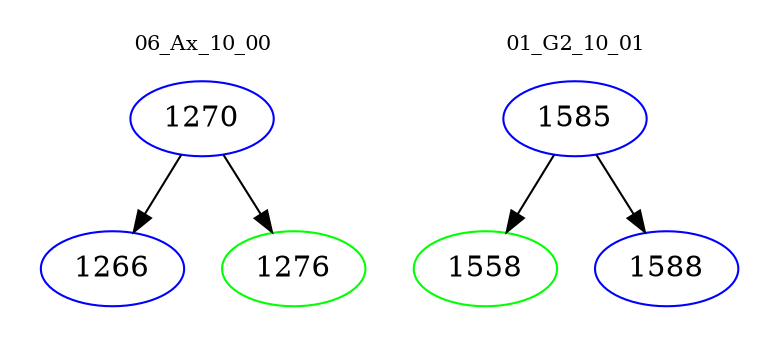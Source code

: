 digraph{
subgraph cluster_0 {
color = white
label = "06_Ax_10_00";
fontsize=10;
T0_1270 [label="1270", color="blue"]
T0_1270 -> T0_1266 [color="black"]
T0_1266 [label="1266", color="blue"]
T0_1270 -> T0_1276 [color="black"]
T0_1276 [label="1276", color="green"]
}
subgraph cluster_1 {
color = white
label = "01_G2_10_01";
fontsize=10;
T1_1585 [label="1585", color="blue"]
T1_1585 -> T1_1558 [color="black"]
T1_1558 [label="1558", color="green"]
T1_1585 -> T1_1588 [color="black"]
T1_1588 [label="1588", color="blue"]
}
}
